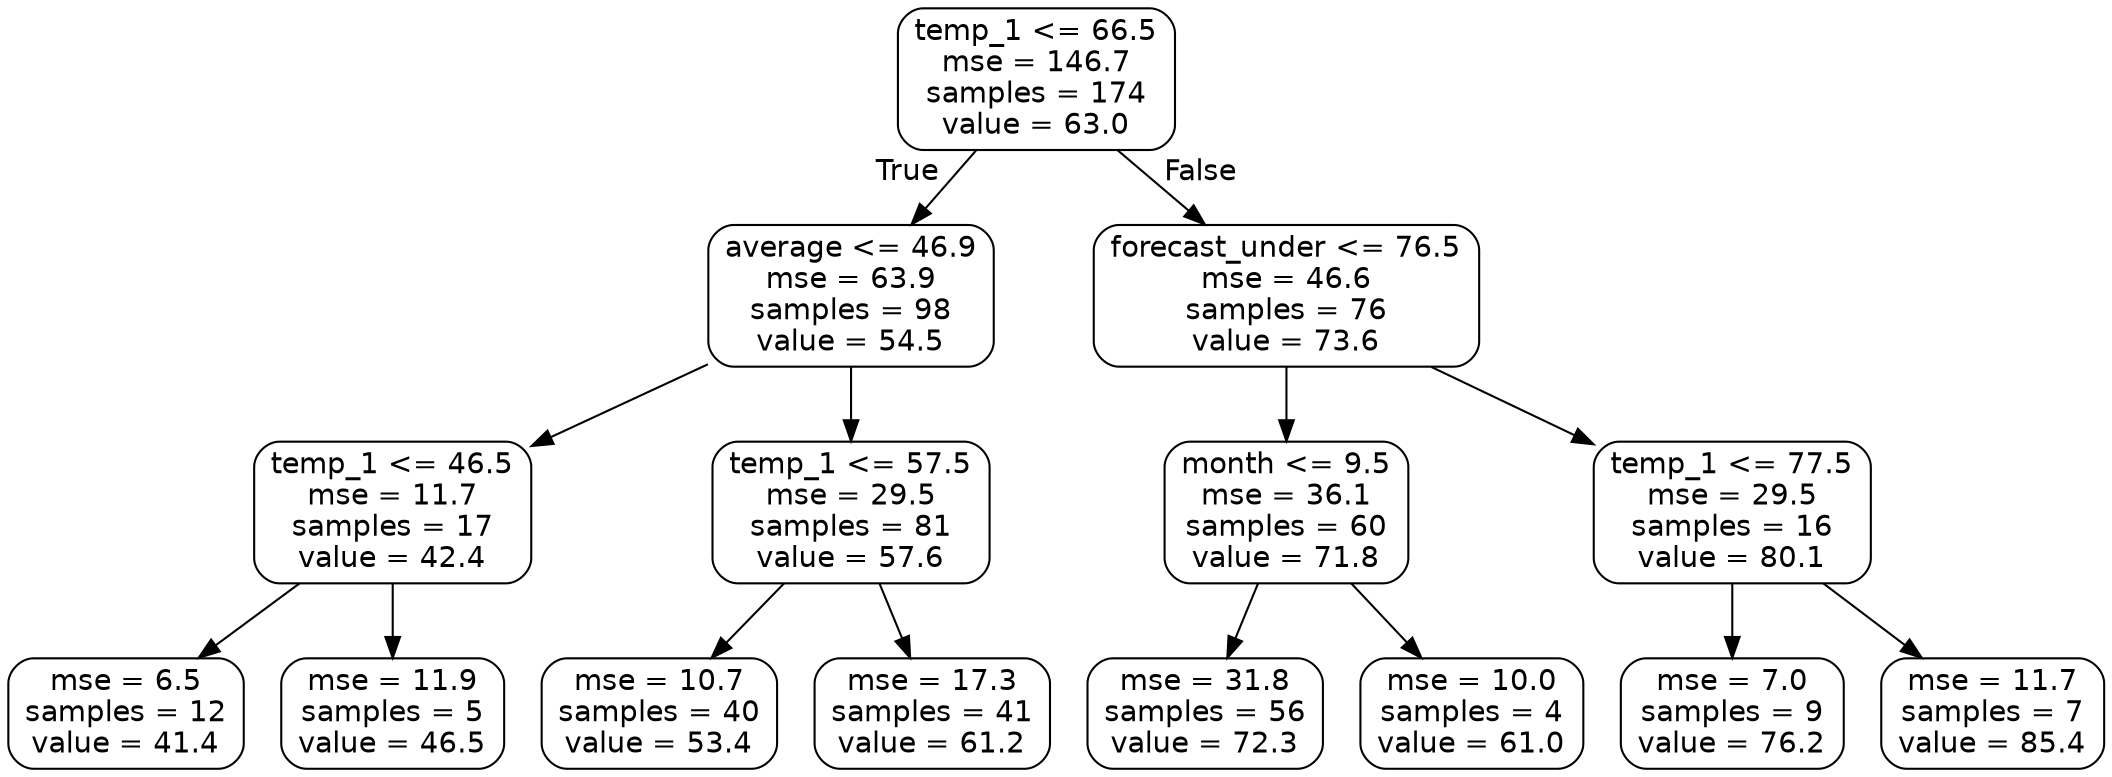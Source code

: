 digraph Tree {
node [shape=box, style="rounded", color="black", fontname=helvetica] ;
edge [fontname=helvetica] ;
0 [label="temp_1 <= 66.5\nmse = 146.7\nsamples = 174\nvalue = 63.0"] ;
1 [label="average <= 46.9\nmse = 63.9\nsamples = 98\nvalue = 54.5"] ;
0 -> 1 [labeldistance=2.5, labelangle=45, headlabel="True"] ;
2 [label="temp_1 <= 46.5\nmse = 11.7\nsamples = 17\nvalue = 42.4"] ;
1 -> 2 ;
3 [label="mse = 6.5\nsamples = 12\nvalue = 41.4"] ;
2 -> 3 ;
4 [label="mse = 11.9\nsamples = 5\nvalue = 46.5"] ;
2 -> 4 ;
5 [label="temp_1 <= 57.5\nmse = 29.5\nsamples = 81\nvalue = 57.6"] ;
1 -> 5 ;
6 [label="mse = 10.7\nsamples = 40\nvalue = 53.4"] ;
5 -> 6 ;
7 [label="mse = 17.3\nsamples = 41\nvalue = 61.2"] ;
5 -> 7 ;
8 [label="forecast_under <= 76.5\nmse = 46.6\nsamples = 76\nvalue = 73.6"] ;
0 -> 8 [labeldistance=2.5, labelangle=-45, headlabel="False"] ;
9 [label="month <= 9.5\nmse = 36.1\nsamples = 60\nvalue = 71.8"] ;
8 -> 9 ;
10 [label="mse = 31.8\nsamples = 56\nvalue = 72.3"] ;
9 -> 10 ;
11 [label="mse = 10.0\nsamples = 4\nvalue = 61.0"] ;
9 -> 11 ;
12 [label="temp_1 <= 77.5\nmse = 29.5\nsamples = 16\nvalue = 80.1"] ;
8 -> 12 ;
13 [label="mse = 7.0\nsamples = 9\nvalue = 76.2"] ;
12 -> 13 ;
14 [label="mse = 11.7\nsamples = 7\nvalue = 85.4"] ;
12 -> 14 ;
}
